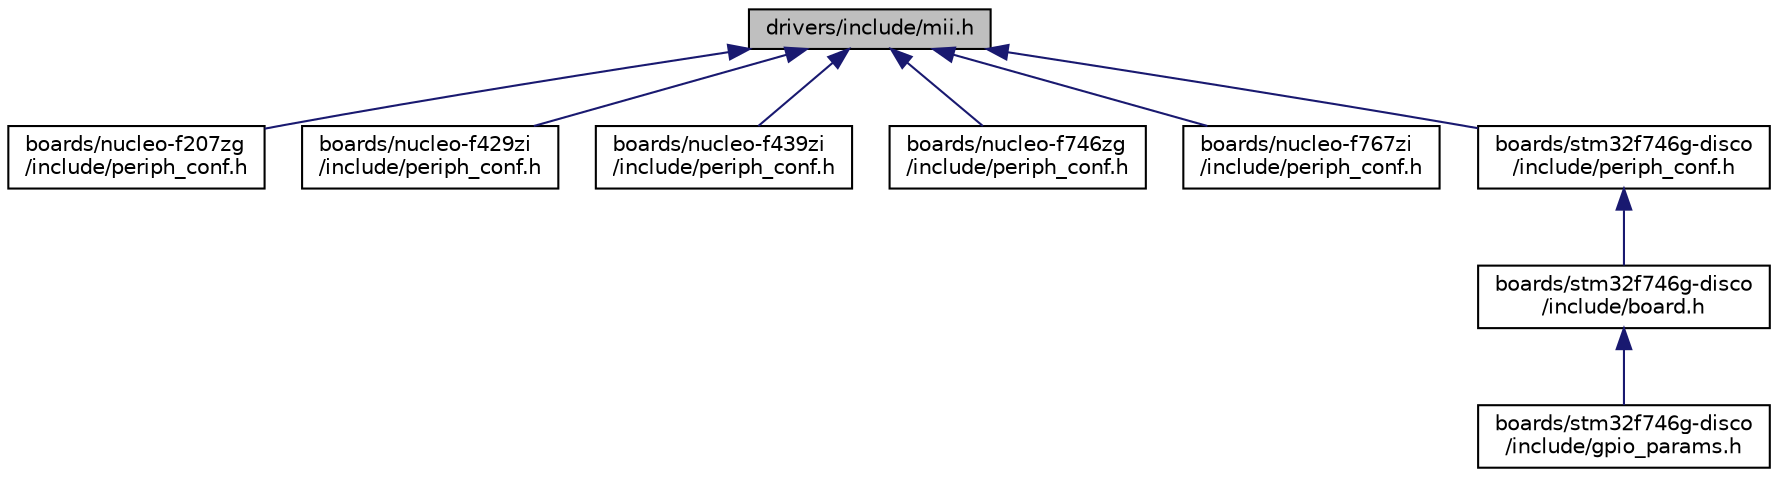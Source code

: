 digraph "drivers/include/mii.h"
{
 // LATEX_PDF_SIZE
  edge [fontname="Helvetica",fontsize="10",labelfontname="Helvetica",labelfontsize="10"];
  node [fontname="Helvetica",fontsize="10",shape=record];
  Node1 [label="drivers/include/mii.h",height=0.2,width=0.4,color="black", fillcolor="grey75", style="filled", fontcolor="black",tooltip="Interface definition for MII/RMII h."];
  Node1 -> Node2 [dir="back",color="midnightblue",fontsize="10",style="solid",fontname="Helvetica"];
  Node2 [label="boards/nucleo-f207zg\l/include/periph_conf.h",height=0.2,width=0.4,color="black", fillcolor="white", style="filled",URL="$boards_2nucleo-f207zg_2include_2periph__conf_8h.html",tooltip=" "];
  Node1 -> Node3 [dir="back",color="midnightblue",fontsize="10",style="solid",fontname="Helvetica"];
  Node3 [label="boards/nucleo-f429zi\l/include/periph_conf.h",height=0.2,width=0.4,color="black", fillcolor="white", style="filled",URL="$boards_2nucleo-f429zi_2include_2periph__conf_8h.html",tooltip=" "];
  Node1 -> Node4 [dir="back",color="midnightblue",fontsize="10",style="solid",fontname="Helvetica"];
  Node4 [label="boards/nucleo-f439zi\l/include/periph_conf.h",height=0.2,width=0.4,color="black", fillcolor="white", style="filled",URL="$boards_2nucleo-f439zi_2include_2periph__conf_8h.html",tooltip=" "];
  Node1 -> Node5 [dir="back",color="midnightblue",fontsize="10",style="solid",fontname="Helvetica"];
  Node5 [label="boards/nucleo-f746zg\l/include/periph_conf.h",height=0.2,width=0.4,color="black", fillcolor="white", style="filled",URL="$boards_2nucleo-f746zg_2include_2periph__conf_8h.html",tooltip="Peripheral MCU configuration for the nucleo-f746zg board."];
  Node1 -> Node6 [dir="back",color="midnightblue",fontsize="10",style="solid",fontname="Helvetica"];
  Node6 [label="boards/nucleo-f767zi\l/include/periph_conf.h",height=0.2,width=0.4,color="black", fillcolor="white", style="filled",URL="$boards_2nucleo-f767zi_2include_2periph__conf_8h.html",tooltip="Peripheral MCU configuration for the nucleo-f767zi board."];
  Node1 -> Node7 [dir="back",color="midnightblue",fontsize="10",style="solid",fontname="Helvetica"];
  Node7 [label="boards/stm32f746g-disco\l/include/periph_conf.h",height=0.2,width=0.4,color="black", fillcolor="white", style="filled",URL="$boards_2stm32f746g-disco_2include_2periph__conf_8h.html",tooltip="Configuration of CPU peripherals for STM32F746G-DISCO board."];
  Node7 -> Node8 [dir="back",color="midnightblue",fontsize="10",style="solid",fontname="Helvetica"];
  Node8 [label="boards/stm32f746g-disco\l/include/board.h",height=0.2,width=0.4,color="black", fillcolor="white", style="filled",URL="$stm32f746g-disco_2include_2board_8h.html",tooltip="Board specific definitions for the STM32F746G-DISCO."];
  Node8 -> Node9 [dir="back",color="midnightblue",fontsize="10",style="solid",fontname="Helvetica"];
  Node9 [label="boards/stm32f746g-disco\l/include/gpio_params.h",height=0.2,width=0.4,color="black", fillcolor="white", style="filled",URL="$stm32f746g-disco_2include_2gpio__params_8h.html",tooltip="Board specific configuration of direct mapped GPIOs."];
}

